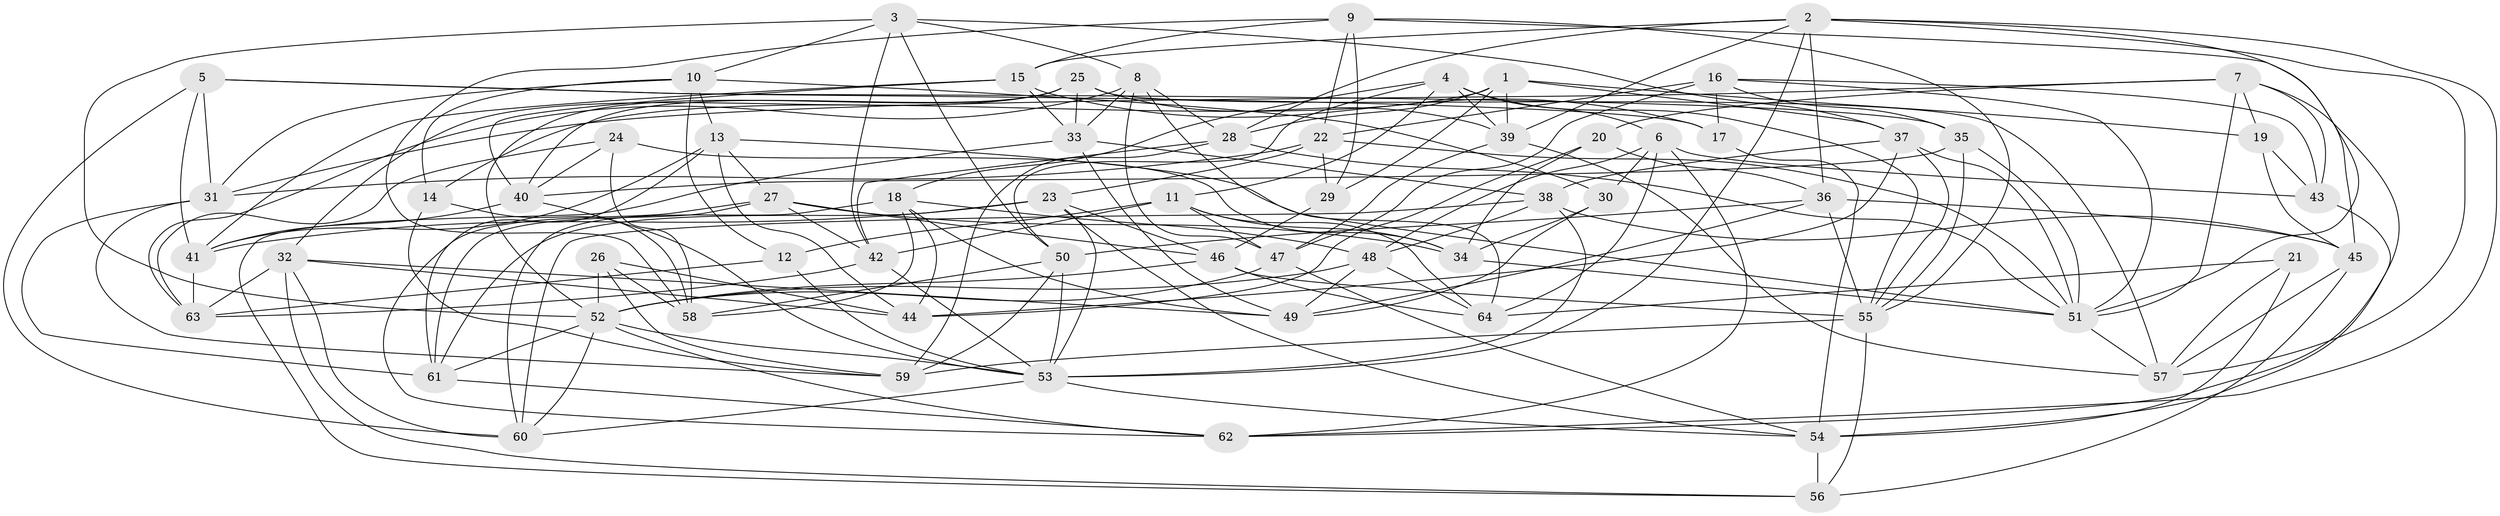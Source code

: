 // original degree distribution, {4: 1.0}
// Generated by graph-tools (version 1.1) at 2025/26/03/09/25 03:26:50]
// undirected, 64 vertices, 188 edges
graph export_dot {
graph [start="1"]
  node [color=gray90,style=filled];
  1;
  2;
  3;
  4;
  5;
  6;
  7;
  8;
  9;
  10;
  11;
  12;
  13;
  14;
  15;
  16;
  17;
  18;
  19;
  20;
  21;
  22;
  23;
  24;
  25;
  26;
  27;
  28;
  29;
  30;
  31;
  32;
  33;
  34;
  35;
  36;
  37;
  38;
  39;
  40;
  41;
  42;
  43;
  44;
  45;
  46;
  47;
  48;
  49;
  50;
  51;
  52;
  53;
  54;
  55;
  56;
  57;
  58;
  59;
  60;
  61;
  62;
  63;
  64;
  1 -- 14 [weight=1.0];
  1 -- 19 [weight=1.0];
  1 -- 28 [weight=1.0];
  1 -- 29 [weight=1.0];
  1 -- 37 [weight=1.0];
  1 -- 39 [weight=1.0];
  2 -- 15 [weight=1.0];
  2 -- 28 [weight=1.0];
  2 -- 36 [weight=1.0];
  2 -- 39 [weight=1.0];
  2 -- 51 [weight=1.0];
  2 -- 53 [weight=1.0];
  2 -- 57 [weight=1.0];
  2 -- 62 [weight=1.0];
  3 -- 8 [weight=1.0];
  3 -- 10 [weight=1.0];
  3 -- 37 [weight=1.0];
  3 -- 42 [weight=1.0];
  3 -- 50 [weight=1.0];
  3 -- 52 [weight=1.0];
  4 -- 6 [weight=1.0];
  4 -- 11 [weight=1.0];
  4 -- 18 [weight=1.0];
  4 -- 39 [weight=1.0];
  4 -- 50 [weight=1.0];
  4 -- 55 [weight=1.0];
  5 -- 17 [weight=1.0];
  5 -- 31 [weight=1.0];
  5 -- 35 [weight=2.0];
  5 -- 41 [weight=1.0];
  5 -- 60 [weight=1.0];
  6 -- 30 [weight=1.0];
  6 -- 43 [weight=1.0];
  6 -- 48 [weight=1.0];
  6 -- 62 [weight=1.0];
  6 -- 64 [weight=1.0];
  7 -- 19 [weight=1.0];
  7 -- 20 [weight=1.0];
  7 -- 31 [weight=1.0];
  7 -- 43 [weight=1.0];
  7 -- 51 [weight=1.0];
  7 -- 62 [weight=1.0];
  8 -- 28 [weight=1.0];
  8 -- 33 [weight=1.0];
  8 -- 47 [weight=1.0];
  8 -- 63 [weight=1.0];
  8 -- 64 [weight=1.0];
  9 -- 15 [weight=1.0];
  9 -- 22 [weight=1.0];
  9 -- 29 [weight=1.0];
  9 -- 45 [weight=1.0];
  9 -- 55 [weight=1.0];
  9 -- 58 [weight=1.0];
  10 -- 12 [weight=1.0];
  10 -- 13 [weight=1.0];
  10 -- 14 [weight=1.0];
  10 -- 30 [weight=1.0];
  10 -- 31 [weight=1.0];
  11 -- 12 [weight=1.0];
  11 -- 34 [weight=1.0];
  11 -- 42 [weight=1.0];
  11 -- 47 [weight=1.0];
  11 -- 64 [weight=1.0];
  12 -- 53 [weight=1.0];
  12 -- 63 [weight=1.0];
  13 -- 27 [weight=1.0];
  13 -- 41 [weight=1.0];
  13 -- 44 [weight=1.0];
  13 -- 51 [weight=1.0];
  13 -- 61 [weight=1.0];
  14 -- 58 [weight=1.0];
  14 -- 59 [weight=1.0];
  15 -- 17 [weight=1.0];
  15 -- 33 [weight=1.0];
  15 -- 40 [weight=1.0];
  15 -- 41 [weight=1.0];
  16 -- 17 [weight=1.0];
  16 -- 22 [weight=1.0];
  16 -- 35 [weight=1.0];
  16 -- 43 [weight=1.0];
  16 -- 47 [weight=1.0];
  16 -- 51 [weight=1.0];
  17 -- 54 [weight=1.0];
  18 -- 44 [weight=1.0];
  18 -- 48 [weight=1.0];
  18 -- 49 [weight=1.0];
  18 -- 58 [weight=1.0];
  18 -- 60 [weight=1.0];
  19 -- 43 [weight=1.0];
  19 -- 45 [weight=1.0];
  20 -- 34 [weight=1.0];
  20 -- 36 [weight=1.0];
  20 -- 44 [weight=1.0];
  21 -- 54 [weight=2.0];
  21 -- 57 [weight=1.0];
  21 -- 64 [weight=1.0];
  22 -- 23 [weight=1.0];
  22 -- 29 [weight=1.0];
  22 -- 31 [weight=1.0];
  22 -- 51 [weight=1.0];
  23 -- 41 [weight=1.0];
  23 -- 46 [weight=1.0];
  23 -- 53 [weight=1.0];
  23 -- 54 [weight=1.0];
  23 -- 61 [weight=1.0];
  24 -- 34 [weight=1.0];
  24 -- 40 [weight=1.0];
  24 -- 58 [weight=1.0];
  24 -- 63 [weight=1.0];
  25 -- 32 [weight=1.0];
  25 -- 33 [weight=1.0];
  25 -- 39 [weight=1.0];
  25 -- 40 [weight=1.0];
  25 -- 52 [weight=1.0];
  25 -- 57 [weight=1.0];
  26 -- 44 [weight=1.0];
  26 -- 52 [weight=1.0];
  26 -- 58 [weight=1.0];
  26 -- 59 [weight=1.0];
  27 -- 34 [weight=1.0];
  27 -- 42 [weight=1.0];
  27 -- 46 [weight=1.0];
  27 -- 61 [weight=1.0];
  27 -- 62 [weight=1.0];
  28 -- 42 [weight=1.0];
  28 -- 51 [weight=1.0];
  28 -- 59 [weight=1.0];
  29 -- 46 [weight=1.0];
  30 -- 34 [weight=1.0];
  30 -- 49 [weight=1.0];
  31 -- 59 [weight=1.0];
  31 -- 61 [weight=1.0];
  32 -- 44 [weight=1.0];
  32 -- 49 [weight=1.0];
  32 -- 56 [weight=1.0];
  32 -- 60 [weight=1.0];
  32 -- 63 [weight=1.0];
  33 -- 38 [weight=1.0];
  33 -- 49 [weight=1.0];
  33 -- 56 [weight=1.0];
  34 -- 51 [weight=1.0];
  35 -- 40 [weight=1.0];
  35 -- 51 [weight=1.0];
  35 -- 55 [weight=1.0];
  36 -- 45 [weight=1.0];
  36 -- 49 [weight=1.0];
  36 -- 50 [weight=1.0];
  36 -- 55 [weight=1.0];
  37 -- 38 [weight=1.0];
  37 -- 44 [weight=1.0];
  37 -- 51 [weight=1.0];
  37 -- 55 [weight=1.0];
  38 -- 45 [weight=1.0];
  38 -- 48 [weight=1.0];
  38 -- 53 [weight=1.0];
  38 -- 60 [weight=1.0];
  39 -- 47 [weight=1.0];
  39 -- 57 [weight=1.0];
  40 -- 41 [weight=1.0];
  40 -- 53 [weight=1.0];
  41 -- 63 [weight=1.0];
  42 -- 53 [weight=1.0];
  42 -- 63 [weight=1.0];
  43 -- 54 [weight=2.0];
  45 -- 56 [weight=1.0];
  45 -- 57 [weight=1.0];
  46 -- 52 [weight=1.0];
  46 -- 55 [weight=1.0];
  46 -- 64 [weight=1.0];
  47 -- 52 [weight=1.0];
  47 -- 54 [weight=1.0];
  48 -- 49 [weight=1.0];
  48 -- 52 [weight=1.0];
  48 -- 64 [weight=1.0];
  50 -- 53 [weight=1.0];
  50 -- 58 [weight=1.0];
  50 -- 59 [weight=1.0];
  51 -- 57 [weight=1.0];
  52 -- 53 [weight=1.0];
  52 -- 60 [weight=1.0];
  52 -- 61 [weight=1.0];
  52 -- 62 [weight=1.0];
  53 -- 54 [weight=1.0];
  53 -- 60 [weight=1.0];
  54 -- 56 [weight=2.0];
  55 -- 56 [weight=1.0];
  55 -- 59 [weight=1.0];
  61 -- 62 [weight=1.0];
}
